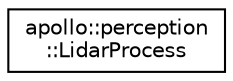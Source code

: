 digraph "Graphical Class Hierarchy"
{
  edge [fontname="Helvetica",fontsize="10",labelfontname="Helvetica",labelfontsize="10"];
  node [fontname="Helvetica",fontsize="10",shape=record];
  rankdir="LR";
  Node1 [label="apollo::perception\l::LidarProcess",height=0.2,width=0.4,color="black", fillcolor="white", style="filled",URL="$classapollo_1_1perception_1_1LidarProcess.html"];
}

